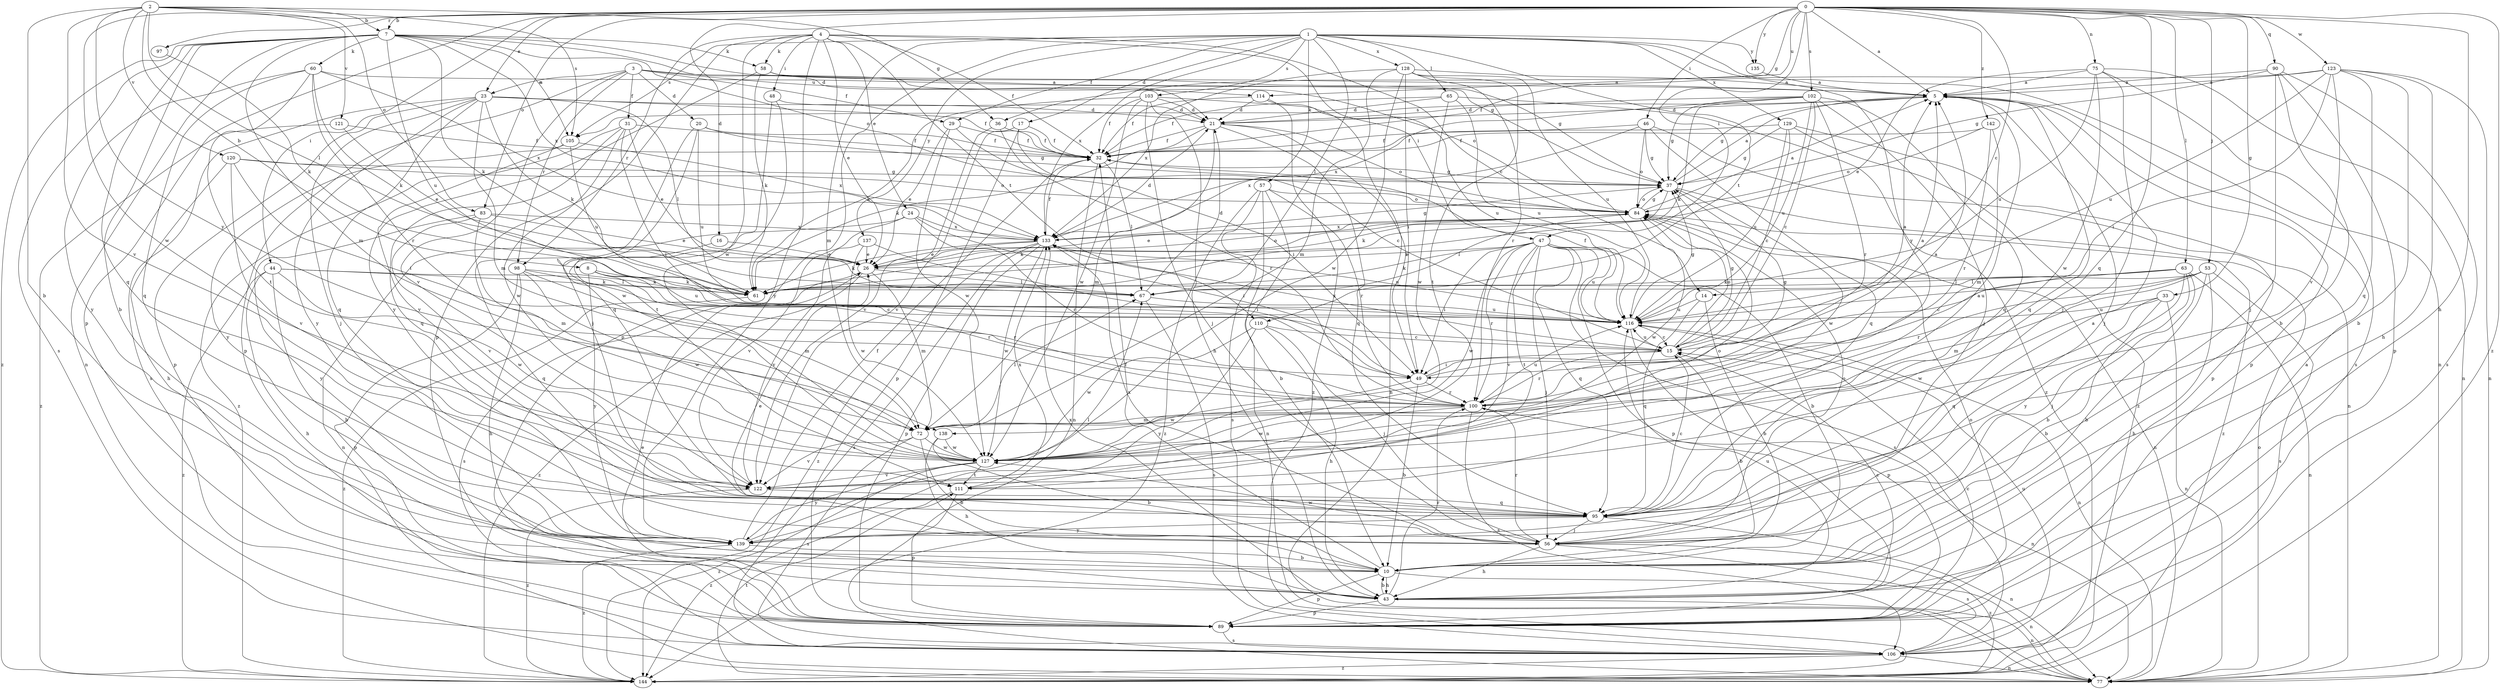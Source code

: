 strict digraph  {
0;
1;
2;
3;
4;
5;
7;
8;
10;
14;
15;
16;
17;
20;
21;
23;
24;
26;
29;
31;
32;
33;
36;
37;
43;
44;
46;
47;
48;
49;
53;
56;
57;
58;
60;
61;
63;
65;
67;
72;
75;
77;
83;
84;
89;
90;
95;
97;
98;
100;
102;
103;
105;
106;
110;
111;
114;
116;
120;
121;
122;
123;
127;
128;
129;
133;
135;
137;
138;
139;
142;
144;
0 -> 5  [label=a];
0 -> 7  [label=b];
0 -> 14  [label=c];
0 -> 16  [label=d];
0 -> 23  [label=e];
0 -> 33  [label=g];
0 -> 36  [label=g];
0 -> 43  [label=h];
0 -> 44  [label=i];
0 -> 46  [label=i];
0 -> 47  [label=i];
0 -> 53  [label=j];
0 -> 63  [label=l];
0 -> 75  [label=n];
0 -> 83  [label=o];
0 -> 89  [label=p];
0 -> 90  [label=q];
0 -> 95  [label=q];
0 -> 97  [label=r];
0 -> 102  [label=s];
0 -> 114  [label=u];
0 -> 123  [label=w];
0 -> 127  [label=w];
0 -> 135  [label=y];
0 -> 142  [label=z];
0 -> 144  [label=z];
1 -> 17  [label=d];
1 -> 29  [label=f];
1 -> 57  [label=k];
1 -> 65  [label=l];
1 -> 67  [label=l];
1 -> 72  [label=m];
1 -> 77  [label=n];
1 -> 89  [label=p];
1 -> 103  [label=s];
1 -> 105  [label=s];
1 -> 110  [label=t];
1 -> 128  [label=x];
1 -> 129  [label=x];
1 -> 133  [label=x];
1 -> 135  [label=y];
1 -> 137  [label=y];
1 -> 138  [label=y];
2 -> 7  [label=b];
2 -> 8  [label=b];
2 -> 10  [label=b];
2 -> 36  [label=g];
2 -> 67  [label=l];
2 -> 83  [label=o];
2 -> 105  [label=s];
2 -> 120  [label=v];
2 -> 121  [label=v];
2 -> 122  [label=v];
2 -> 138  [label=y];
3 -> 20  [label=d];
3 -> 23  [label=e];
3 -> 29  [label=f];
3 -> 31  [label=f];
3 -> 84  [label=o];
3 -> 89  [label=p];
3 -> 98  [label=r];
3 -> 114  [label=u];
3 -> 122  [label=v];
4 -> 14  [label=c];
4 -> 24  [label=e];
4 -> 26  [label=e];
4 -> 32  [label=f];
4 -> 47  [label=i];
4 -> 48  [label=i];
4 -> 58  [label=k];
4 -> 89  [label=p];
4 -> 98  [label=r];
4 -> 110  [label=t];
4 -> 127  [label=w];
4 -> 139  [label=y];
5 -> 21  [label=d];
5 -> 37  [label=g];
5 -> 56  [label=j];
5 -> 89  [label=p];
5 -> 95  [label=q];
5 -> 105  [label=s];
7 -> 10  [label=b];
7 -> 21  [label=d];
7 -> 37  [label=g];
7 -> 58  [label=k];
7 -> 60  [label=k];
7 -> 61  [label=k];
7 -> 72  [label=m];
7 -> 77  [label=n];
7 -> 84  [label=o];
7 -> 95  [label=q];
7 -> 105  [label=s];
7 -> 106  [label=s];
7 -> 116  [label=u];
7 -> 133  [label=x];
7 -> 144  [label=z];
8 -> 15  [label=c];
8 -> 61  [label=k];
8 -> 100  [label=r];
8 -> 116  [label=u];
8 -> 139  [label=y];
10 -> 32  [label=f];
10 -> 43  [label=h];
10 -> 77  [label=n];
10 -> 89  [label=p];
14 -> 10  [label=b];
14 -> 95  [label=q];
14 -> 116  [label=u];
15 -> 5  [label=a];
15 -> 10  [label=b];
15 -> 37  [label=g];
15 -> 49  [label=i];
15 -> 84  [label=o];
15 -> 100  [label=r];
15 -> 116  [label=u];
15 -> 133  [label=x];
16 -> 26  [label=e];
16 -> 95  [label=q];
17 -> 32  [label=f];
17 -> 49  [label=i];
17 -> 89  [label=p];
17 -> 122  [label=v];
20 -> 32  [label=f];
20 -> 37  [label=g];
20 -> 111  [label=t];
20 -> 116  [label=u];
20 -> 127  [label=w];
21 -> 32  [label=f];
21 -> 49  [label=i];
21 -> 61  [label=k];
21 -> 72  [label=m];
21 -> 84  [label=o];
21 -> 95  [label=q];
23 -> 21  [label=d];
23 -> 32  [label=f];
23 -> 56  [label=j];
23 -> 61  [label=k];
23 -> 67  [label=l];
23 -> 72  [label=m];
23 -> 89  [label=p];
23 -> 95  [label=q];
23 -> 106  [label=s];
23 -> 139  [label=y];
24 -> 49  [label=i];
24 -> 77  [label=n];
24 -> 100  [label=r];
24 -> 122  [label=v];
24 -> 133  [label=x];
26 -> 67  [label=l];
26 -> 72  [label=m];
26 -> 84  [label=o];
26 -> 106  [label=s];
26 -> 144  [label=z];
29 -> 15  [label=c];
29 -> 26  [label=e];
29 -> 32  [label=f];
29 -> 127  [label=w];
31 -> 26  [label=e];
31 -> 32  [label=f];
31 -> 49  [label=i];
31 -> 95  [label=q];
31 -> 127  [label=w];
31 -> 144  [label=z];
32 -> 37  [label=g];
32 -> 67  [label=l];
32 -> 77  [label=n];
33 -> 10  [label=b];
33 -> 77  [label=n];
33 -> 95  [label=q];
33 -> 116  [label=u];
33 -> 127  [label=w];
36 -> 32  [label=f];
36 -> 100  [label=r];
36 -> 122  [label=v];
37 -> 5  [label=a];
37 -> 61  [label=k];
37 -> 84  [label=o];
37 -> 127  [label=w];
37 -> 144  [label=z];
43 -> 10  [label=b];
43 -> 15  [label=c];
43 -> 77  [label=n];
43 -> 89  [label=p];
43 -> 100  [label=r];
43 -> 116  [label=u];
43 -> 133  [label=x];
44 -> 10  [label=b];
44 -> 43  [label=h];
44 -> 61  [label=k];
44 -> 67  [label=l];
44 -> 127  [label=w];
44 -> 144  [label=z];
46 -> 32  [label=f];
46 -> 37  [label=g];
46 -> 84  [label=o];
46 -> 89  [label=p];
46 -> 95  [label=q];
46 -> 133  [label=x];
47 -> 10  [label=b];
47 -> 26  [label=e];
47 -> 49  [label=i];
47 -> 56  [label=j];
47 -> 61  [label=k];
47 -> 89  [label=p];
47 -> 95  [label=q];
47 -> 100  [label=r];
47 -> 106  [label=s];
47 -> 111  [label=t];
47 -> 116  [label=u];
47 -> 122  [label=v];
47 -> 127  [label=w];
48 -> 21  [label=d];
48 -> 56  [label=j];
48 -> 95  [label=q];
49 -> 5  [label=a];
49 -> 10  [label=b];
49 -> 37  [label=g];
49 -> 100  [label=r];
49 -> 127  [label=w];
53 -> 10  [label=b];
53 -> 43  [label=h];
53 -> 67  [label=l];
53 -> 72  [label=m];
53 -> 100  [label=r];
53 -> 106  [label=s];
53 -> 116  [label=u];
56 -> 26  [label=e];
56 -> 43  [label=h];
56 -> 84  [label=o];
56 -> 100  [label=r];
56 -> 106  [label=s];
56 -> 127  [label=w];
56 -> 133  [label=x];
56 -> 144  [label=z];
57 -> 10  [label=b];
57 -> 77  [label=n];
57 -> 84  [label=o];
57 -> 100  [label=r];
57 -> 106  [label=s];
57 -> 144  [label=z];
58 -> 5  [label=a];
58 -> 37  [label=g];
58 -> 61  [label=k];
58 -> 139  [label=y];
60 -> 5  [label=a];
60 -> 61  [label=k];
60 -> 95  [label=q];
60 -> 100  [label=r];
60 -> 111  [label=t];
60 -> 133  [label=x];
60 -> 139  [label=y];
61 -> 144  [label=z];
63 -> 10  [label=b];
63 -> 15  [label=c];
63 -> 56  [label=j];
63 -> 61  [label=k];
63 -> 67  [label=l];
63 -> 77  [label=n];
63 -> 139  [label=y];
65 -> 21  [label=d];
65 -> 32  [label=f];
65 -> 116  [label=u];
65 -> 127  [label=w];
65 -> 144  [label=z];
67 -> 21  [label=d];
67 -> 106  [label=s];
67 -> 116  [label=u];
72 -> 10  [label=b];
72 -> 67  [label=l];
72 -> 106  [label=s];
72 -> 122  [label=v];
72 -> 127  [label=w];
75 -> 5  [label=a];
75 -> 26  [label=e];
75 -> 56  [label=j];
75 -> 77  [label=n];
75 -> 106  [label=s];
75 -> 116  [label=u];
75 -> 127  [label=w];
77 -> 84  [label=o];
77 -> 111  [label=t];
83 -> 26  [label=e];
83 -> 72  [label=m];
83 -> 122  [label=v];
83 -> 133  [label=x];
83 -> 139  [label=y];
84 -> 5  [label=a];
84 -> 26  [label=e];
84 -> 37  [label=g];
84 -> 61  [label=k];
84 -> 67  [label=l];
84 -> 77  [label=n];
84 -> 127  [label=w];
84 -> 133  [label=x];
89 -> 5  [label=a];
89 -> 15  [label=c];
89 -> 26  [label=e];
89 -> 84  [label=o];
89 -> 106  [label=s];
90 -> 5  [label=a];
90 -> 10  [label=b];
90 -> 37  [label=g];
90 -> 56  [label=j];
90 -> 89  [label=p];
90 -> 106  [label=s];
95 -> 15  [label=c];
95 -> 56  [label=j];
95 -> 77  [label=n];
95 -> 139  [label=y];
97 -> 61  [label=k];
98 -> 43  [label=h];
98 -> 61  [label=k];
98 -> 72  [label=m];
98 -> 89  [label=p];
98 -> 100  [label=r];
98 -> 127  [label=w];
100 -> 5  [label=a];
100 -> 72  [label=m];
100 -> 77  [label=n];
100 -> 106  [label=s];
100 -> 116  [label=u];
100 -> 127  [label=w];
102 -> 15  [label=c];
102 -> 21  [label=d];
102 -> 37  [label=g];
102 -> 56  [label=j];
102 -> 61  [label=k];
102 -> 95  [label=q];
102 -> 100  [label=r];
102 -> 116  [label=u];
102 -> 133  [label=x];
103 -> 21  [label=d];
103 -> 32  [label=f];
103 -> 43  [label=h];
103 -> 56  [label=j];
103 -> 61  [label=k];
103 -> 116  [label=u];
103 -> 127  [label=w];
105 -> 116  [label=u];
105 -> 122  [label=v];
105 -> 133  [label=x];
105 -> 139  [label=y];
106 -> 77  [label=n];
106 -> 116  [label=u];
106 -> 144  [label=z];
110 -> 15  [label=c];
110 -> 43  [label=h];
110 -> 56  [label=j];
110 -> 127  [label=w];
110 -> 139  [label=y];
111 -> 5  [label=a];
111 -> 89  [label=p];
111 -> 133  [label=x];
111 -> 144  [label=z];
114 -> 21  [label=d];
114 -> 32  [label=f];
114 -> 77  [label=n];
114 -> 144  [label=z];
116 -> 15  [label=c];
116 -> 32  [label=f];
116 -> 37  [label=g];
116 -> 77  [label=n];
116 -> 89  [label=p];
120 -> 37  [label=g];
120 -> 43  [label=h];
120 -> 49  [label=i];
120 -> 84  [label=o];
120 -> 122  [label=v];
121 -> 26  [label=e];
121 -> 32  [label=f];
121 -> 144  [label=z];
122 -> 84  [label=o];
122 -> 95  [label=q];
122 -> 144  [label=z];
123 -> 5  [label=a];
123 -> 10  [label=b];
123 -> 32  [label=f];
123 -> 43  [label=h];
123 -> 49  [label=i];
123 -> 77  [label=n];
123 -> 95  [label=q];
123 -> 116  [label=u];
123 -> 122  [label=v];
127 -> 111  [label=t];
127 -> 122  [label=v];
127 -> 139  [label=y];
127 -> 144  [label=z];
128 -> 5  [label=a];
128 -> 49  [label=i];
128 -> 72  [label=m];
128 -> 100  [label=r];
128 -> 111  [label=t];
128 -> 116  [label=u];
128 -> 127  [label=w];
128 -> 133  [label=x];
129 -> 15  [label=c];
129 -> 32  [label=f];
129 -> 37  [label=g];
129 -> 77  [label=n];
129 -> 116  [label=u];
129 -> 144  [label=z];
133 -> 21  [label=d];
133 -> 26  [label=e];
133 -> 32  [label=f];
133 -> 37  [label=g];
133 -> 61  [label=k];
133 -> 89  [label=p];
133 -> 106  [label=s];
133 -> 116  [label=u];
133 -> 127  [label=w];
133 -> 144  [label=z];
135 -> 5  [label=a];
137 -> 26  [label=e];
137 -> 49  [label=i];
137 -> 122  [label=v];
137 -> 127  [label=w];
138 -> 10  [label=b];
138 -> 43  [label=h];
138 -> 127  [label=w];
139 -> 5  [label=a];
139 -> 10  [label=b];
139 -> 32  [label=f];
139 -> 67  [label=l];
139 -> 144  [label=z];
142 -> 32  [label=f];
142 -> 72  [label=m];
142 -> 84  [label=o];
142 -> 100  [label=r];
}
